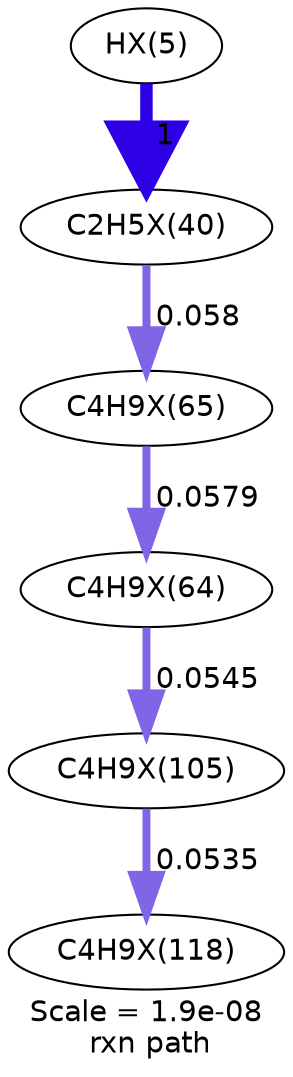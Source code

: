 digraph reaction_paths {
center=1;
s28 -> s30[fontname="Helvetica", style="setlinewidth(6)", arrowsize=3, color="0.7, 1.5, 0.9"
, label=" 1"];
s30 -> s32[fontname="Helvetica", style="setlinewidth(3.85)", arrowsize=1.93, color="0.7, 0.558, 0.9"
, label=" 0.058"];
s32 -> s31[fontname="Helvetica", style="setlinewidth(3.85)", arrowsize=1.92, color="0.7, 0.558, 0.9"
, label=" 0.0579"];
s31 -> s44[fontname="Helvetica", style="setlinewidth(3.8)", arrowsize=1.9, color="0.7, 0.554, 0.9"
, label=" 0.0545"];
s44 -> s49[fontname="Helvetica", style="setlinewidth(3.79)", arrowsize=1.89, color="0.7, 0.553, 0.9"
, label=" 0.0535"];
s28 [ fontname="Helvetica", label="HX(5)"];
s30 [ fontname="Helvetica", label="C2H5X(40)"];
s31 [ fontname="Helvetica", label="C4H9X(64)"];
s32 [ fontname="Helvetica", label="C4H9X(65)"];
s44 [ fontname="Helvetica", label="C4H9X(105)"];
s49 [ fontname="Helvetica", label="C4H9X(118)"];
 label = "Scale = 1.9e-08\l rxn path";
 fontname = "Helvetica";
}
